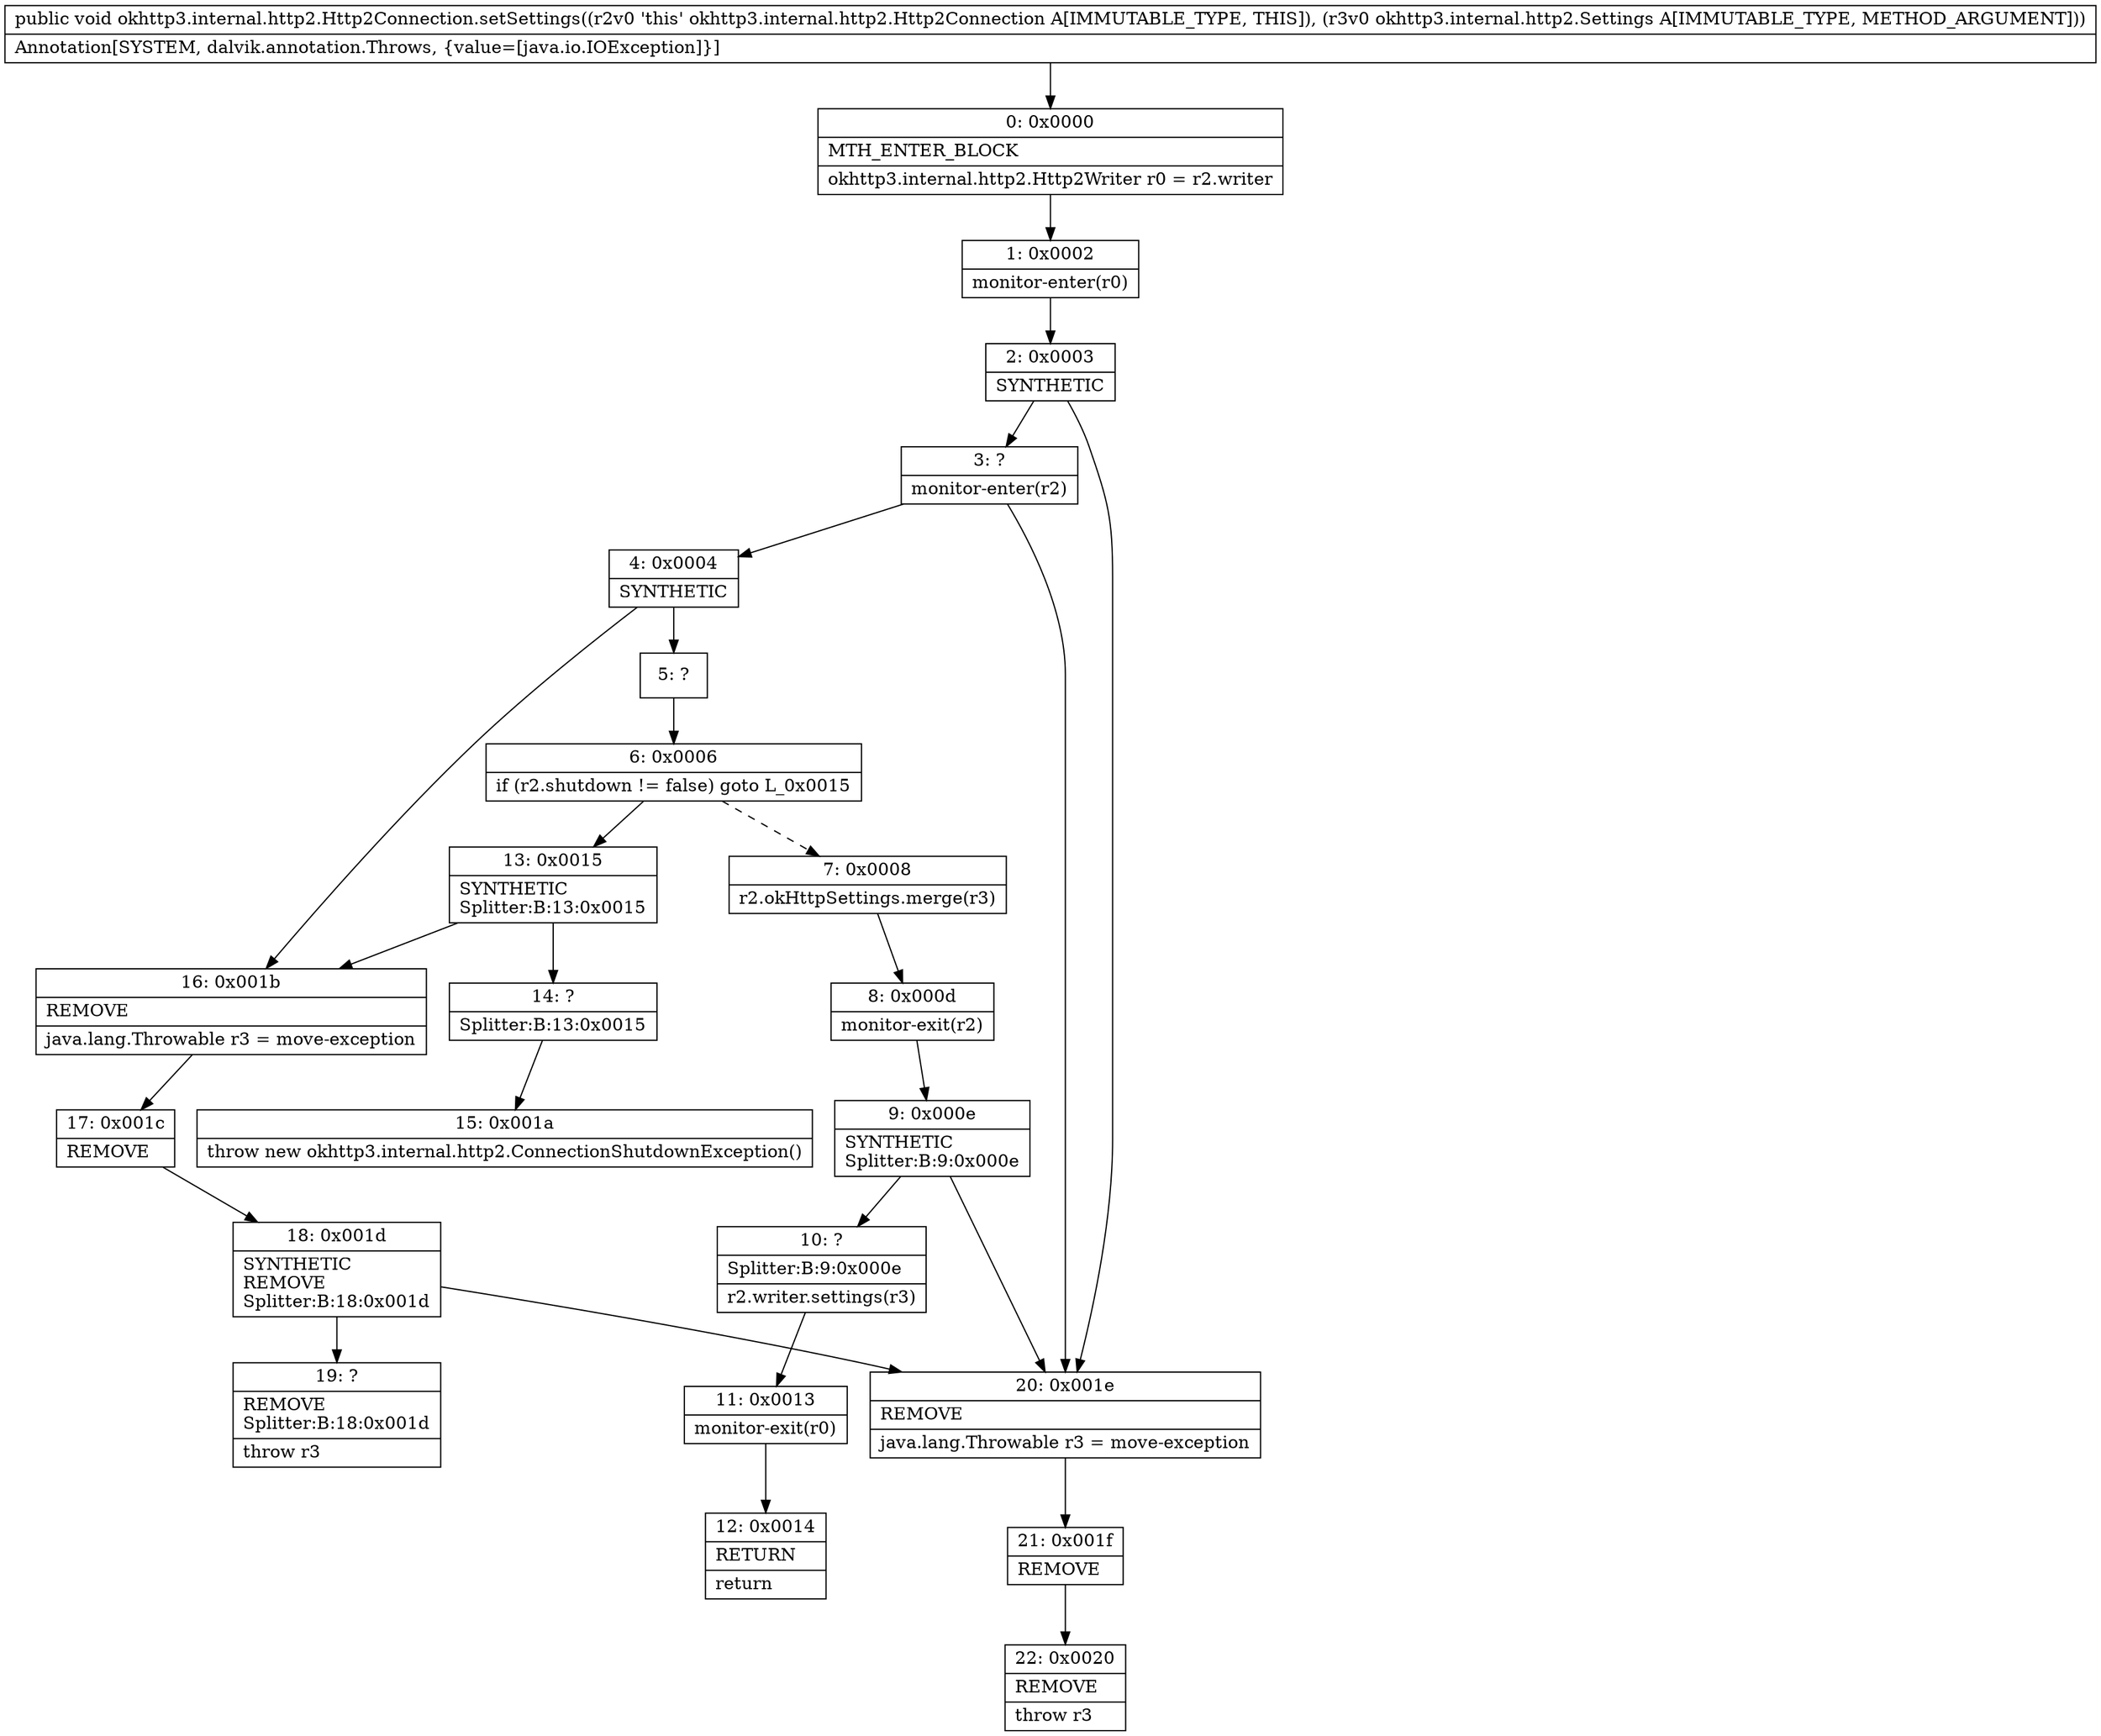 digraph "CFG forokhttp3.internal.http2.Http2Connection.setSettings(Lokhttp3\/internal\/http2\/Settings;)V" {
Node_0 [shape=record,label="{0\:\ 0x0000|MTH_ENTER_BLOCK\l|okhttp3.internal.http2.Http2Writer r0 = r2.writer\l}"];
Node_1 [shape=record,label="{1\:\ 0x0002|monitor\-enter(r0)\l}"];
Node_2 [shape=record,label="{2\:\ 0x0003|SYNTHETIC\l}"];
Node_3 [shape=record,label="{3\:\ ?|monitor\-enter(r2)\l}"];
Node_4 [shape=record,label="{4\:\ 0x0004|SYNTHETIC\l}"];
Node_5 [shape=record,label="{5\:\ ?}"];
Node_6 [shape=record,label="{6\:\ 0x0006|if (r2.shutdown != false) goto L_0x0015\l}"];
Node_7 [shape=record,label="{7\:\ 0x0008|r2.okHttpSettings.merge(r3)\l}"];
Node_8 [shape=record,label="{8\:\ 0x000d|monitor\-exit(r2)\l}"];
Node_9 [shape=record,label="{9\:\ 0x000e|SYNTHETIC\lSplitter:B:9:0x000e\l}"];
Node_10 [shape=record,label="{10\:\ ?|Splitter:B:9:0x000e\l|r2.writer.settings(r3)\l}"];
Node_11 [shape=record,label="{11\:\ 0x0013|monitor\-exit(r0)\l}"];
Node_12 [shape=record,label="{12\:\ 0x0014|RETURN\l|return\l}"];
Node_13 [shape=record,label="{13\:\ 0x0015|SYNTHETIC\lSplitter:B:13:0x0015\l}"];
Node_14 [shape=record,label="{14\:\ ?|Splitter:B:13:0x0015\l}"];
Node_15 [shape=record,label="{15\:\ 0x001a|throw new okhttp3.internal.http2.ConnectionShutdownException()\l}"];
Node_16 [shape=record,label="{16\:\ 0x001b|REMOVE\l|java.lang.Throwable r3 = move\-exception\l}"];
Node_17 [shape=record,label="{17\:\ 0x001c|REMOVE\l}"];
Node_18 [shape=record,label="{18\:\ 0x001d|SYNTHETIC\lREMOVE\lSplitter:B:18:0x001d\l}"];
Node_19 [shape=record,label="{19\:\ ?|REMOVE\lSplitter:B:18:0x001d\l|throw r3\l}"];
Node_20 [shape=record,label="{20\:\ 0x001e|REMOVE\l|java.lang.Throwable r3 = move\-exception\l}"];
Node_21 [shape=record,label="{21\:\ 0x001f|REMOVE\l}"];
Node_22 [shape=record,label="{22\:\ 0x0020|REMOVE\l|throw r3\l}"];
MethodNode[shape=record,label="{public void okhttp3.internal.http2.Http2Connection.setSettings((r2v0 'this' okhttp3.internal.http2.Http2Connection A[IMMUTABLE_TYPE, THIS]), (r3v0 okhttp3.internal.http2.Settings A[IMMUTABLE_TYPE, METHOD_ARGUMENT]))  | Annotation[SYSTEM, dalvik.annotation.Throws, \{value=[java.io.IOException]\}]\l}"];
MethodNode -> Node_0;
Node_0 -> Node_1;
Node_1 -> Node_2;
Node_2 -> Node_3;
Node_2 -> Node_20;
Node_3 -> Node_4;
Node_3 -> Node_20;
Node_4 -> Node_5;
Node_4 -> Node_16;
Node_5 -> Node_6;
Node_6 -> Node_7[style=dashed];
Node_6 -> Node_13;
Node_7 -> Node_8;
Node_8 -> Node_9;
Node_9 -> Node_10;
Node_9 -> Node_20;
Node_10 -> Node_11;
Node_11 -> Node_12;
Node_13 -> Node_14;
Node_13 -> Node_16;
Node_14 -> Node_15;
Node_16 -> Node_17;
Node_17 -> Node_18;
Node_18 -> Node_19;
Node_18 -> Node_20;
Node_20 -> Node_21;
Node_21 -> Node_22;
}


